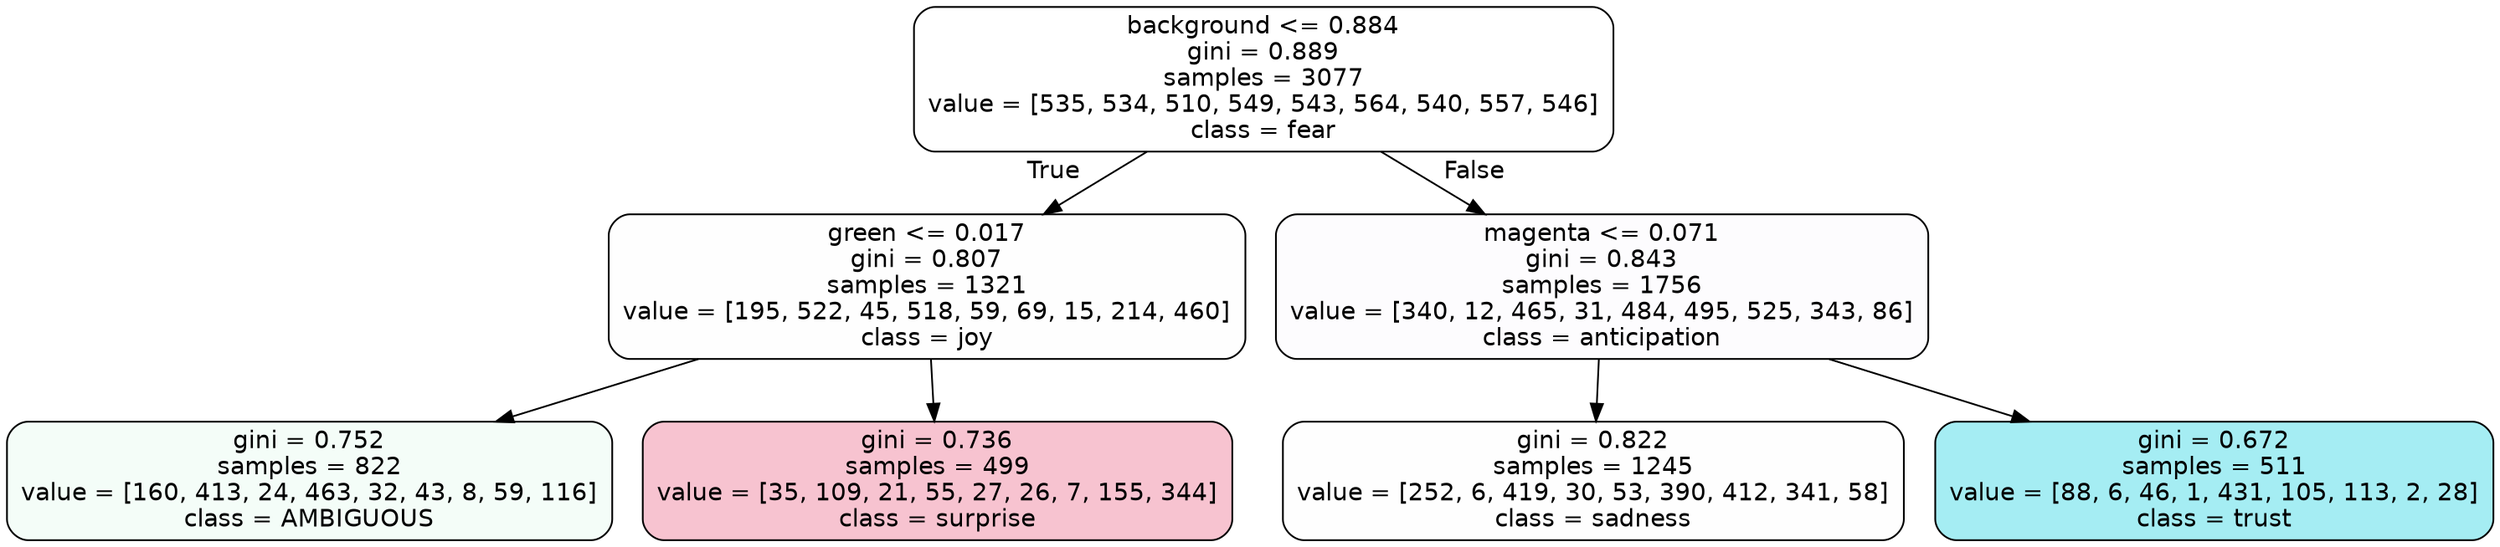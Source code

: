 digraph Tree {
node [shape=box, style="filled, rounded", color="black", fontname=helvetica] ;
edge [fontname=helvetica] ;
0 [label="background <= 0.884\ngini = 0.889\nsamples = 3077\nvalue = [535, 534, 510, 549, 543, 564, 540, 557, 546]\nclass = fear", fillcolor="#3964e500"] ;
1 [label="green <= 0.017\ngini = 0.807\nsamples = 1321\nvalue = [195, 522, 45, 518, 59, 69, 15, 214, 460]\nclass = joy", fillcolor="#d7e53901"] ;
0 -> 1 [labeldistance=2.5, labelangle=45, headlabel="True"] ;
2 [label="gini = 0.752\nsamples = 822\nvalue = [160, 413, 24, 463, 32, 43, 8, 59, 116]\nclass = AMBIGUOUS", fillcolor="#39e5810e"] ;
1 -> 2 ;
3 [label="gini = 0.736\nsamples = 499\nvalue = [35, 109, 21, 55, 27, 26, 7, 155, 344]\nclass = surprise", fillcolor="#e539644d"] ;
1 -> 3 ;
4 [label="magenta <= 0.071\ngini = 0.843\nsamples = 1756\nvalue = [340, 12, 465, 31, 484, 495, 525, 343, 86]\nclass = anticipation", fillcolor="#8139e503"] ;
0 -> 4 [labeldistance=2.5, labelangle=-45, headlabel="False"] ;
5 [label="gini = 0.822\nsamples = 1245\nvalue = [252, 6, 419, 30, 53, 390, 412, 341, 58]\nclass = sadness", fillcolor="#64e53901"] ;
4 -> 5 ;
6 [label="gini = 0.672\nsamples = 511\nvalue = [88, 6, 46, 1, 431, 105, 113, 2, 28]\nclass = trust", fillcolor="#39d7e573"] ;
4 -> 6 ;
}